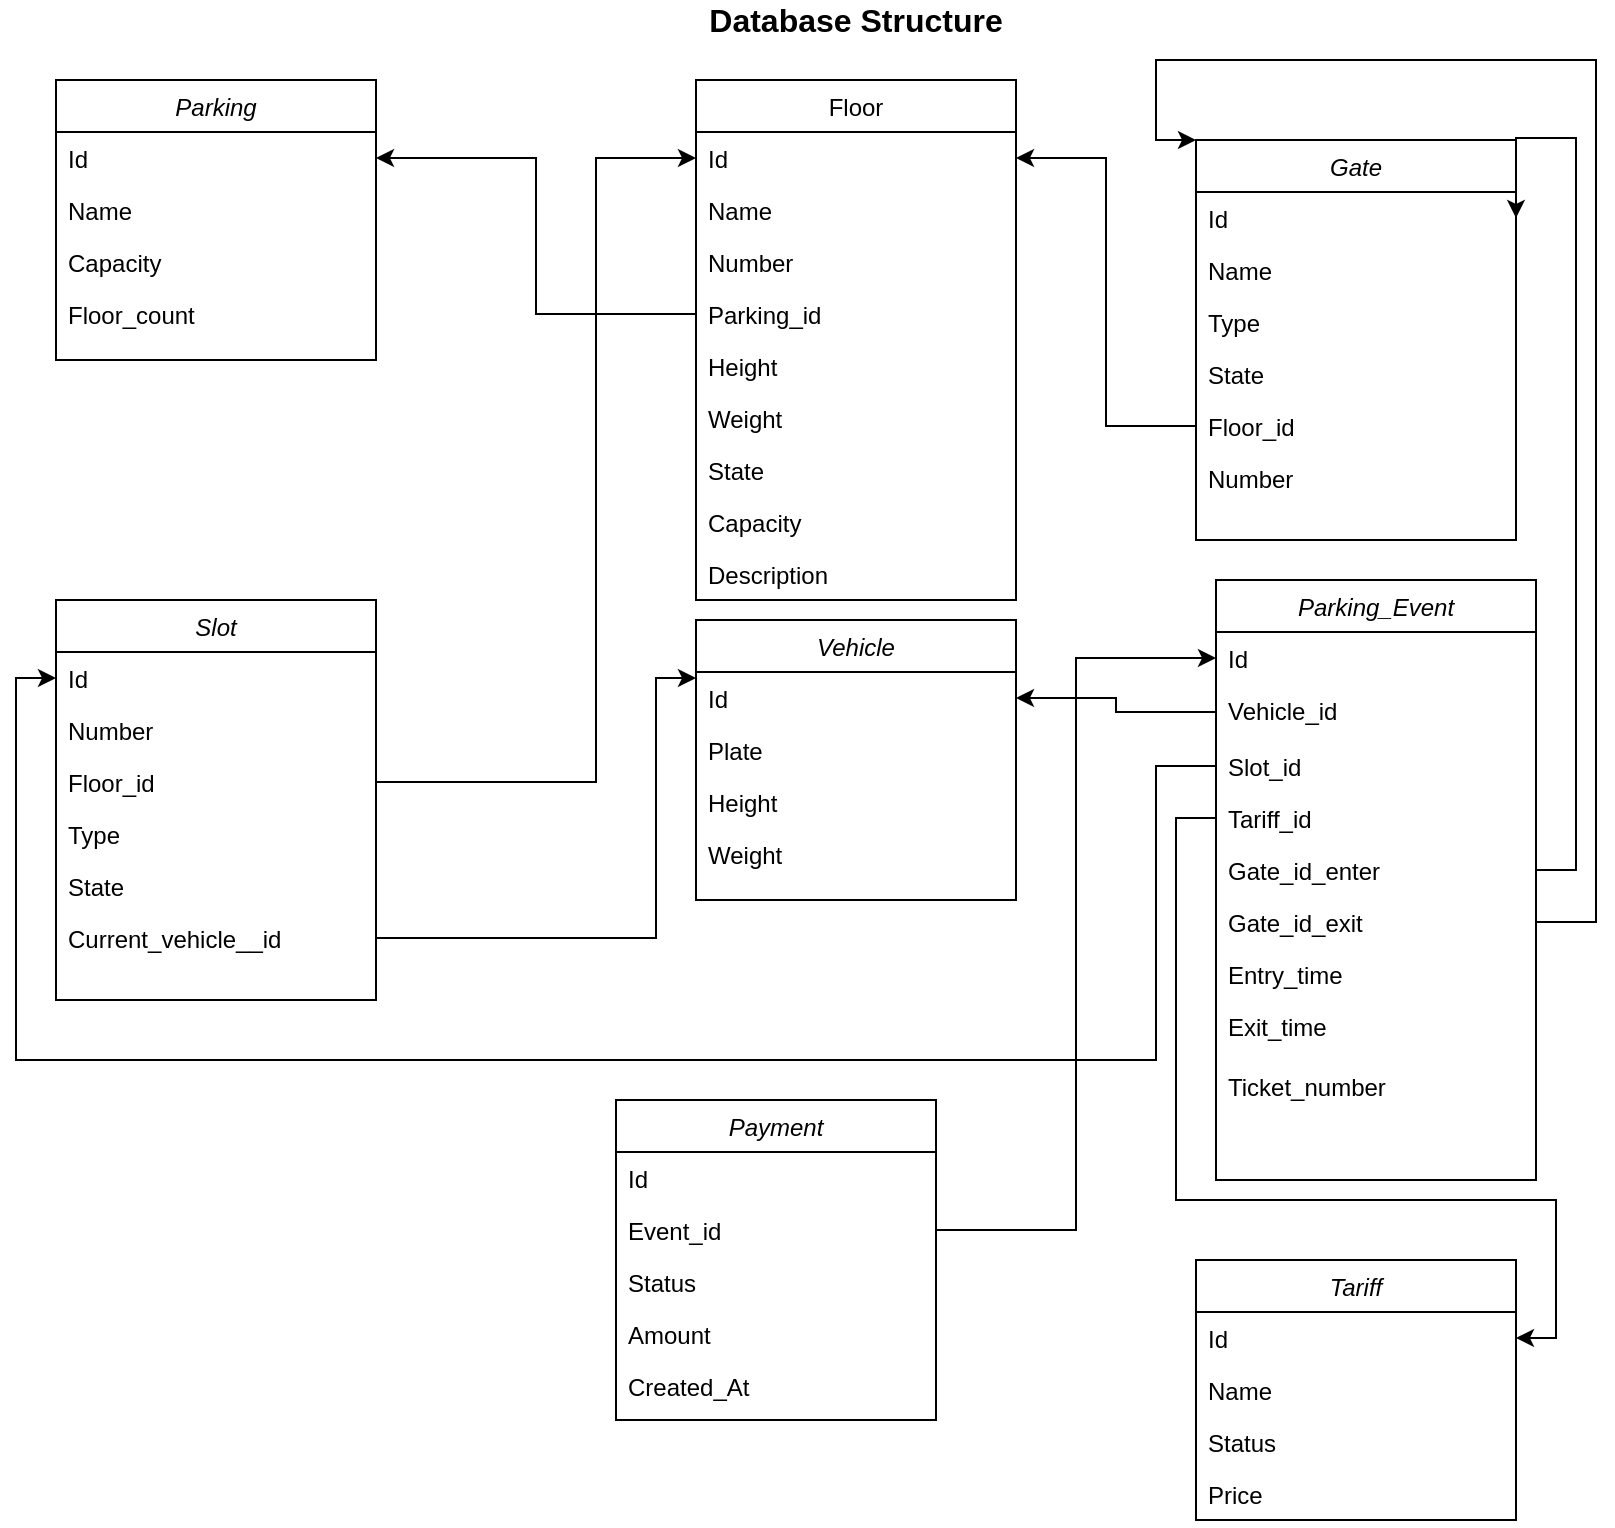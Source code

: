 <mxfile version="15.1.4" type="device"><diagram id="C5RBs43oDa-KdzZeNtuy" name="Page-1"><mxGraphModel dx="988" dy="637" grid="1" gridSize="10" guides="1" tooltips="1" connect="1" arrows="1" fold="1" page="1" pageScale="1" pageWidth="827" pageHeight="1169" math="0" shadow="0"><root><mxCell id="WIyWlLk6GJQsqaUBKTNV-0"/><mxCell id="WIyWlLk6GJQsqaUBKTNV-1" parent="WIyWlLk6GJQsqaUBKTNV-0"/><mxCell id="zkfFHV4jXpPFQw0GAbJ--0" value="Parking" style="swimlane;fontStyle=2;align=center;verticalAlign=top;childLayout=stackLayout;horizontal=1;startSize=26;horizontalStack=0;resizeParent=1;resizeLast=0;collapsible=1;marginBottom=0;rounded=0;shadow=0;strokeWidth=1;" parent="WIyWlLk6GJQsqaUBKTNV-1" vertex="1"><mxGeometry x="40" y="50" width="160" height="140" as="geometry"><mxRectangle x="230" y="140" width="160" height="26" as="alternateBounds"/></mxGeometry></mxCell><mxCell id="zkfFHV4jXpPFQw0GAbJ--1" value="Id" style="text;align=left;verticalAlign=top;spacingLeft=4;spacingRight=4;overflow=hidden;rotatable=0;points=[[0,0.5],[1,0.5]];portConstraint=eastwest;" parent="zkfFHV4jXpPFQw0GAbJ--0" vertex="1"><mxGeometry y="26" width="160" height="26" as="geometry"/></mxCell><mxCell id="zkfFHV4jXpPFQw0GAbJ--2" value="Name" style="text;align=left;verticalAlign=top;spacingLeft=4;spacingRight=4;overflow=hidden;rotatable=0;points=[[0,0.5],[1,0.5]];portConstraint=eastwest;rounded=0;shadow=0;html=0;" parent="zkfFHV4jXpPFQw0GAbJ--0" vertex="1"><mxGeometry y="52" width="160" height="26" as="geometry"/></mxCell><mxCell id="zkfFHV4jXpPFQw0GAbJ--3" value="Capacity" style="text;align=left;verticalAlign=top;spacingLeft=4;spacingRight=4;overflow=hidden;rotatable=0;points=[[0,0.5],[1,0.5]];portConstraint=eastwest;rounded=0;shadow=0;html=0;" parent="zkfFHV4jXpPFQw0GAbJ--0" vertex="1"><mxGeometry y="78" width="160" height="26" as="geometry"/></mxCell><mxCell id="SrZeSsQxBNKX_iyf5DDg-0" value="Floor_count" style="text;align=left;verticalAlign=top;spacingLeft=4;spacingRight=4;overflow=hidden;rotatable=0;points=[[0,0.5],[1,0.5]];portConstraint=eastwest;rounded=0;shadow=0;html=0;" vertex="1" parent="zkfFHV4jXpPFQw0GAbJ--0"><mxGeometry y="104" width="160" height="26" as="geometry"/></mxCell><mxCell id="zkfFHV4jXpPFQw0GAbJ--17" value="Floor" style="swimlane;fontStyle=0;align=center;verticalAlign=top;childLayout=stackLayout;horizontal=1;startSize=26;horizontalStack=0;resizeParent=1;resizeLast=0;collapsible=1;marginBottom=0;rounded=0;shadow=0;strokeWidth=1;" parent="WIyWlLk6GJQsqaUBKTNV-1" vertex="1"><mxGeometry x="360" y="50" width="160" height="260" as="geometry"><mxRectangle x="550" y="140" width="160" height="26" as="alternateBounds"/></mxGeometry></mxCell><mxCell id="zkfFHV4jXpPFQw0GAbJ--19" value="Id" style="text;align=left;verticalAlign=top;spacingLeft=4;spacingRight=4;overflow=hidden;rotatable=0;points=[[0,0.5],[1,0.5]];portConstraint=eastwest;rounded=0;shadow=0;html=0;" parent="zkfFHV4jXpPFQw0GAbJ--17" vertex="1"><mxGeometry y="26" width="160" height="26" as="geometry"/></mxCell><mxCell id="zkfFHV4jXpPFQw0GAbJ--20" value="Name" style="text;align=left;verticalAlign=top;spacingLeft=4;spacingRight=4;overflow=hidden;rotatable=0;points=[[0,0.5],[1,0.5]];portConstraint=eastwest;rounded=0;shadow=0;html=0;" parent="zkfFHV4jXpPFQw0GAbJ--17" vertex="1"><mxGeometry y="52" width="160" height="26" as="geometry"/></mxCell><mxCell id="zkfFHV4jXpPFQw0GAbJ--21" value="Number" style="text;align=left;verticalAlign=top;spacingLeft=4;spacingRight=4;overflow=hidden;rotatable=0;points=[[0,0.5],[1,0.5]];portConstraint=eastwest;rounded=0;shadow=0;html=0;" parent="zkfFHV4jXpPFQw0GAbJ--17" vertex="1"><mxGeometry y="78" width="160" height="26" as="geometry"/></mxCell><mxCell id="zkfFHV4jXpPFQw0GAbJ--22" value="Parking_id" style="text;align=left;verticalAlign=top;spacingLeft=4;spacingRight=4;overflow=hidden;rotatable=0;points=[[0,0.5],[1,0.5]];portConstraint=eastwest;rounded=0;shadow=0;html=0;" parent="zkfFHV4jXpPFQw0GAbJ--17" vertex="1"><mxGeometry y="104" width="160" height="26" as="geometry"/></mxCell><mxCell id="SrZeSsQxBNKX_iyf5DDg-3" value="Height" style="text;align=left;verticalAlign=top;spacingLeft=4;spacingRight=4;overflow=hidden;rotatable=0;points=[[0,0.5],[1,0.5]];portConstraint=eastwest;rounded=0;shadow=0;html=0;" vertex="1" parent="zkfFHV4jXpPFQw0GAbJ--17"><mxGeometry y="130" width="160" height="26" as="geometry"/></mxCell><mxCell id="SrZeSsQxBNKX_iyf5DDg-2" value="Weight" style="text;align=left;verticalAlign=top;spacingLeft=4;spacingRight=4;overflow=hidden;rotatable=0;points=[[0,0.5],[1,0.5]];portConstraint=eastwest;rounded=0;shadow=0;html=0;" vertex="1" parent="zkfFHV4jXpPFQw0GAbJ--17"><mxGeometry y="156" width="160" height="26" as="geometry"/></mxCell><mxCell id="SrZeSsQxBNKX_iyf5DDg-4" value="State" style="text;align=left;verticalAlign=top;spacingLeft=4;spacingRight=4;overflow=hidden;rotatable=0;points=[[0,0.5],[1,0.5]];portConstraint=eastwest;rounded=0;shadow=0;html=0;" vertex="1" parent="zkfFHV4jXpPFQw0GAbJ--17"><mxGeometry y="182" width="160" height="26" as="geometry"/></mxCell><mxCell id="SrZeSsQxBNKX_iyf5DDg-6" value="Capacity" style="text;align=left;verticalAlign=top;spacingLeft=4;spacingRight=4;overflow=hidden;rotatable=0;points=[[0,0.5],[1,0.5]];portConstraint=eastwest;rounded=0;shadow=0;html=0;" vertex="1" parent="zkfFHV4jXpPFQw0GAbJ--17"><mxGeometry y="208" width="160" height="26" as="geometry"/></mxCell><mxCell id="SrZeSsQxBNKX_iyf5DDg-60" value="Description" style="text;align=left;verticalAlign=top;spacingLeft=4;spacingRight=4;overflow=hidden;rotatable=0;points=[[0,0.5],[1,0.5]];portConstraint=eastwest;rounded=0;shadow=0;html=0;" vertex="1" parent="zkfFHV4jXpPFQw0GAbJ--17"><mxGeometry y="234" width="160" height="26" as="geometry"/></mxCell><mxCell id="SrZeSsQxBNKX_iyf5DDg-1" style="edgeStyle=orthogonalEdgeStyle;rounded=0;orthogonalLoop=1;jettySize=auto;html=1;" edge="1" parent="WIyWlLk6GJQsqaUBKTNV-1" source="zkfFHV4jXpPFQw0GAbJ--22" target="zkfFHV4jXpPFQw0GAbJ--1"><mxGeometry relative="1" as="geometry"/></mxCell><mxCell id="SrZeSsQxBNKX_iyf5DDg-7" value="Gate" style="swimlane;fontStyle=2;align=center;verticalAlign=top;childLayout=stackLayout;horizontal=1;startSize=26;horizontalStack=0;resizeParent=1;resizeLast=0;collapsible=1;marginBottom=0;rounded=0;shadow=0;strokeWidth=1;" vertex="1" parent="WIyWlLk6GJQsqaUBKTNV-1"><mxGeometry x="610" y="80" width="160" height="200" as="geometry"><mxRectangle x="230" y="140" width="160" height="26" as="alternateBounds"/></mxGeometry></mxCell><mxCell id="SrZeSsQxBNKX_iyf5DDg-8" value="Id" style="text;align=left;verticalAlign=top;spacingLeft=4;spacingRight=4;overflow=hidden;rotatable=0;points=[[0,0.5],[1,0.5]];portConstraint=eastwest;" vertex="1" parent="SrZeSsQxBNKX_iyf5DDg-7"><mxGeometry y="26" width="160" height="26" as="geometry"/></mxCell><mxCell id="SrZeSsQxBNKX_iyf5DDg-9" value="Name" style="text;align=left;verticalAlign=top;spacingLeft=4;spacingRight=4;overflow=hidden;rotatable=0;points=[[0,0.5],[1,0.5]];portConstraint=eastwest;rounded=0;shadow=0;html=0;" vertex="1" parent="SrZeSsQxBNKX_iyf5DDg-7"><mxGeometry y="52" width="160" height="26" as="geometry"/></mxCell><mxCell id="SrZeSsQxBNKX_iyf5DDg-10" value="Type" style="text;align=left;verticalAlign=top;spacingLeft=4;spacingRight=4;overflow=hidden;rotatable=0;points=[[0,0.5],[1,0.5]];portConstraint=eastwest;rounded=0;shadow=0;html=0;" vertex="1" parent="SrZeSsQxBNKX_iyf5DDg-7"><mxGeometry y="78" width="160" height="26" as="geometry"/></mxCell><mxCell id="SrZeSsQxBNKX_iyf5DDg-11" value="State" style="text;align=left;verticalAlign=top;spacingLeft=4;spacingRight=4;overflow=hidden;rotatable=0;points=[[0,0.5],[1,0.5]];portConstraint=eastwest;rounded=0;shadow=0;html=0;" vertex="1" parent="SrZeSsQxBNKX_iyf5DDg-7"><mxGeometry y="104" width="160" height="26" as="geometry"/></mxCell><mxCell id="SrZeSsQxBNKX_iyf5DDg-12" value="Floor_id" style="text;align=left;verticalAlign=top;spacingLeft=4;spacingRight=4;overflow=hidden;rotatable=0;points=[[0,0.5],[1,0.5]];portConstraint=eastwest;rounded=0;shadow=0;html=0;" vertex="1" parent="SrZeSsQxBNKX_iyf5DDg-7"><mxGeometry y="130" width="160" height="26" as="geometry"/></mxCell><mxCell id="SrZeSsQxBNKX_iyf5DDg-61" value="Number" style="text;align=left;verticalAlign=top;spacingLeft=4;spacingRight=4;overflow=hidden;rotatable=0;points=[[0,0.5],[1,0.5]];portConstraint=eastwest;rounded=0;shadow=0;html=0;" vertex="1" parent="SrZeSsQxBNKX_iyf5DDg-7"><mxGeometry y="156" width="160" height="26" as="geometry"/></mxCell><mxCell id="SrZeSsQxBNKX_iyf5DDg-13" style="edgeStyle=orthogonalEdgeStyle;rounded=0;orthogonalLoop=1;jettySize=auto;html=1;" edge="1" parent="WIyWlLk6GJQsqaUBKTNV-1" source="SrZeSsQxBNKX_iyf5DDg-12" target="zkfFHV4jXpPFQw0GAbJ--19"><mxGeometry relative="1" as="geometry"/></mxCell><mxCell id="SrZeSsQxBNKX_iyf5DDg-14" value="Slot" style="swimlane;fontStyle=2;align=center;verticalAlign=top;childLayout=stackLayout;horizontal=1;startSize=26;horizontalStack=0;resizeParent=1;resizeLast=0;collapsible=1;marginBottom=0;rounded=0;shadow=0;strokeWidth=1;" vertex="1" parent="WIyWlLk6GJQsqaUBKTNV-1"><mxGeometry x="40" y="310" width="160" height="200" as="geometry"><mxRectangle x="230" y="140" width="160" height="26" as="alternateBounds"/></mxGeometry></mxCell><mxCell id="SrZeSsQxBNKX_iyf5DDg-15" value="Id" style="text;align=left;verticalAlign=top;spacingLeft=4;spacingRight=4;overflow=hidden;rotatable=0;points=[[0,0.5],[1,0.5]];portConstraint=eastwest;" vertex="1" parent="SrZeSsQxBNKX_iyf5DDg-14"><mxGeometry y="26" width="160" height="26" as="geometry"/></mxCell><mxCell id="SrZeSsQxBNKX_iyf5DDg-16" value="Number" style="text;align=left;verticalAlign=top;spacingLeft=4;spacingRight=4;overflow=hidden;rotatable=0;points=[[0,0.5],[1,0.5]];portConstraint=eastwest;rounded=0;shadow=0;html=0;" vertex="1" parent="SrZeSsQxBNKX_iyf5DDg-14"><mxGeometry y="52" width="160" height="26" as="geometry"/></mxCell><mxCell id="SrZeSsQxBNKX_iyf5DDg-19" value="Floor_id" style="text;align=left;verticalAlign=top;spacingLeft=4;spacingRight=4;overflow=hidden;rotatable=0;points=[[0,0.5],[1,0.5]];portConstraint=eastwest;rounded=0;shadow=0;html=0;" vertex="1" parent="SrZeSsQxBNKX_iyf5DDg-14"><mxGeometry y="78" width="160" height="26" as="geometry"/></mxCell><mxCell id="SrZeSsQxBNKX_iyf5DDg-17" value="Type" style="text;align=left;verticalAlign=top;spacingLeft=4;spacingRight=4;overflow=hidden;rotatable=0;points=[[0,0.5],[1,0.5]];portConstraint=eastwest;rounded=0;shadow=0;html=0;" vertex="1" parent="SrZeSsQxBNKX_iyf5DDg-14"><mxGeometry y="104" width="160" height="26" as="geometry"/></mxCell><mxCell id="SrZeSsQxBNKX_iyf5DDg-18" value="State" style="text;align=left;verticalAlign=top;spacingLeft=4;spacingRight=4;overflow=hidden;rotatable=0;points=[[0,0.5],[1,0.5]];portConstraint=eastwest;rounded=0;shadow=0;html=0;" vertex="1" parent="SrZeSsQxBNKX_iyf5DDg-14"><mxGeometry y="130" width="160" height="26" as="geometry"/></mxCell><mxCell id="SrZeSsQxBNKX_iyf5DDg-20" value="Current_vehicle__id" style="text;align=left;verticalAlign=top;spacingLeft=4;spacingRight=4;overflow=hidden;rotatable=0;points=[[0,0.5],[1,0.5]];portConstraint=eastwest;rounded=0;shadow=0;html=0;" vertex="1" parent="SrZeSsQxBNKX_iyf5DDg-14"><mxGeometry y="156" width="160" height="26" as="geometry"/></mxCell><mxCell id="SrZeSsQxBNKX_iyf5DDg-21" style="edgeStyle=orthogonalEdgeStyle;rounded=0;orthogonalLoop=1;jettySize=auto;html=1;entryX=0;entryY=0.5;entryDx=0;entryDy=0;" edge="1" parent="WIyWlLk6GJQsqaUBKTNV-1" source="SrZeSsQxBNKX_iyf5DDg-19" target="zkfFHV4jXpPFQw0GAbJ--19"><mxGeometry relative="1" as="geometry"><mxPoint x="330" y="90" as="targetPoint"/><Array as="points"><mxPoint x="310" y="401"/><mxPoint x="310" y="89"/></Array></mxGeometry></mxCell><mxCell id="SrZeSsQxBNKX_iyf5DDg-22" value="Vehicle" style="swimlane;fontStyle=2;align=center;verticalAlign=top;childLayout=stackLayout;horizontal=1;startSize=26;horizontalStack=0;resizeParent=1;resizeLast=0;collapsible=1;marginBottom=0;rounded=0;shadow=0;strokeWidth=1;" vertex="1" parent="WIyWlLk6GJQsqaUBKTNV-1"><mxGeometry x="360" y="320" width="160" height="140" as="geometry"><mxRectangle x="230" y="140" width="160" height="26" as="alternateBounds"/></mxGeometry></mxCell><mxCell id="SrZeSsQxBNKX_iyf5DDg-23" value="Id" style="text;align=left;verticalAlign=top;spacingLeft=4;spacingRight=4;overflow=hidden;rotatable=0;points=[[0,0.5],[1,0.5]];portConstraint=eastwest;" vertex="1" parent="SrZeSsQxBNKX_iyf5DDg-22"><mxGeometry y="26" width="160" height="26" as="geometry"/></mxCell><mxCell id="SrZeSsQxBNKX_iyf5DDg-24" value="Plate" style="text;align=left;verticalAlign=top;spacingLeft=4;spacingRight=4;overflow=hidden;rotatable=0;points=[[0,0.5],[1,0.5]];portConstraint=eastwest;rounded=0;shadow=0;html=0;" vertex="1" parent="SrZeSsQxBNKX_iyf5DDg-22"><mxGeometry y="52" width="160" height="26" as="geometry"/></mxCell><mxCell id="SrZeSsQxBNKX_iyf5DDg-28" value="Height" style="text;align=left;verticalAlign=top;spacingLeft=4;spacingRight=4;overflow=hidden;rotatable=0;points=[[0,0.5],[1,0.5]];portConstraint=eastwest;rounded=0;shadow=0;html=0;" vertex="1" parent="SrZeSsQxBNKX_iyf5DDg-22"><mxGeometry y="78" width="160" height="26" as="geometry"/></mxCell><mxCell id="SrZeSsQxBNKX_iyf5DDg-29" value="Weight" style="text;align=left;verticalAlign=top;spacingLeft=4;spacingRight=4;overflow=hidden;rotatable=0;points=[[0,0.5],[1,0.5]];portConstraint=eastwest;rounded=0;shadow=0;html=0;" vertex="1" parent="SrZeSsQxBNKX_iyf5DDg-22"><mxGeometry y="104" width="160" height="26" as="geometry"/></mxCell><mxCell id="SrZeSsQxBNKX_iyf5DDg-30" style="edgeStyle=orthogonalEdgeStyle;rounded=0;orthogonalLoop=1;jettySize=auto;html=1;" edge="1" parent="WIyWlLk6GJQsqaUBKTNV-1" source="SrZeSsQxBNKX_iyf5DDg-20" target="SrZeSsQxBNKX_iyf5DDg-23"><mxGeometry relative="1" as="geometry"><Array as="points"><mxPoint x="340" y="479"/><mxPoint x="340" y="349"/></Array></mxGeometry></mxCell><mxCell id="SrZeSsQxBNKX_iyf5DDg-31" value="Payment" style="swimlane;fontStyle=2;align=center;verticalAlign=top;childLayout=stackLayout;horizontal=1;startSize=26;horizontalStack=0;resizeParent=1;resizeLast=0;collapsible=1;marginBottom=0;rounded=0;shadow=0;strokeWidth=1;" vertex="1" parent="WIyWlLk6GJQsqaUBKTNV-1"><mxGeometry x="320" y="560" width="160" height="160" as="geometry"><mxRectangle x="230" y="140" width="160" height="26" as="alternateBounds"/></mxGeometry></mxCell><mxCell id="SrZeSsQxBNKX_iyf5DDg-32" value="Id" style="text;align=left;verticalAlign=top;spacingLeft=4;spacingRight=4;overflow=hidden;rotatable=0;points=[[0,0.5],[1,0.5]];portConstraint=eastwest;" vertex="1" parent="SrZeSsQxBNKX_iyf5DDg-31"><mxGeometry y="26" width="160" height="26" as="geometry"/></mxCell><mxCell id="SrZeSsQxBNKX_iyf5DDg-33" value="Event_id" style="text;align=left;verticalAlign=top;spacingLeft=4;spacingRight=4;overflow=hidden;rotatable=0;points=[[0,0.5],[1,0.5]];portConstraint=eastwest;rounded=0;shadow=0;html=0;" vertex="1" parent="SrZeSsQxBNKX_iyf5DDg-31"><mxGeometry y="52" width="160" height="26" as="geometry"/></mxCell><mxCell id="SrZeSsQxBNKX_iyf5DDg-34" value="Status" style="text;align=left;verticalAlign=top;spacingLeft=4;spacingRight=4;overflow=hidden;rotatable=0;points=[[0,0.5],[1,0.5]];portConstraint=eastwest;rounded=0;shadow=0;html=0;" vertex="1" parent="SrZeSsQxBNKX_iyf5DDg-31"><mxGeometry y="78" width="160" height="26" as="geometry"/></mxCell><mxCell id="SrZeSsQxBNKX_iyf5DDg-36" value="Amount" style="text;align=left;verticalAlign=top;spacingLeft=4;spacingRight=4;overflow=hidden;rotatable=0;points=[[0,0.5],[1,0.5]];portConstraint=eastwest;rounded=0;shadow=0;html=0;" vertex="1" parent="SrZeSsQxBNKX_iyf5DDg-31"><mxGeometry y="104" width="160" height="26" as="geometry"/></mxCell><mxCell id="SrZeSsQxBNKX_iyf5DDg-35" value="Created_At" style="text;align=left;verticalAlign=top;spacingLeft=4;spacingRight=4;overflow=hidden;rotatable=0;points=[[0,0.5],[1,0.5]];portConstraint=eastwest;rounded=0;shadow=0;html=0;" vertex="1" parent="SrZeSsQxBNKX_iyf5DDg-31"><mxGeometry y="130" width="160" height="26" as="geometry"/></mxCell><mxCell id="SrZeSsQxBNKX_iyf5DDg-37" value="Parking_Event" style="swimlane;fontStyle=2;align=center;verticalAlign=top;childLayout=stackLayout;horizontal=1;startSize=26;horizontalStack=0;resizeParent=1;resizeLast=0;collapsible=1;marginBottom=0;rounded=0;shadow=0;strokeWidth=1;" vertex="1" parent="WIyWlLk6GJQsqaUBKTNV-1"><mxGeometry x="620" y="300" width="160" height="300" as="geometry"><mxRectangle x="230" y="140" width="160" height="26" as="alternateBounds"/></mxGeometry></mxCell><mxCell id="SrZeSsQxBNKX_iyf5DDg-38" value="Id" style="text;align=left;verticalAlign=top;spacingLeft=4;spacingRight=4;overflow=hidden;rotatable=0;points=[[0,0.5],[1,0.5]];portConstraint=eastwest;" vertex="1" parent="SrZeSsQxBNKX_iyf5DDg-37"><mxGeometry y="26" width="160" height="26" as="geometry"/></mxCell><mxCell id="SrZeSsQxBNKX_iyf5DDg-39" value="Vehicle_id" style="text;align=left;verticalAlign=top;spacingLeft=4;spacingRight=4;overflow=hidden;rotatable=0;points=[[0,0.5],[1,0.5]];portConstraint=eastwest;rounded=0;shadow=0;html=0;" vertex="1" parent="SrZeSsQxBNKX_iyf5DDg-37"><mxGeometry y="52" width="160" height="28" as="geometry"/></mxCell><mxCell id="SrZeSsQxBNKX_iyf5DDg-40" value="Slot_id" style="text;align=left;verticalAlign=top;spacingLeft=4;spacingRight=4;overflow=hidden;rotatable=0;points=[[0,0.5],[1,0.5]];portConstraint=eastwest;rounded=0;shadow=0;html=0;" vertex="1" parent="SrZeSsQxBNKX_iyf5DDg-37"><mxGeometry y="80" width="160" height="26" as="geometry"/></mxCell><mxCell id="SrZeSsQxBNKX_iyf5DDg-41" value="Tariff_id" style="text;align=left;verticalAlign=top;spacingLeft=4;spacingRight=4;overflow=hidden;rotatable=0;points=[[0,0.5],[1,0.5]];portConstraint=eastwest;rounded=0;shadow=0;html=0;" vertex="1" parent="SrZeSsQxBNKX_iyf5DDg-37"><mxGeometry y="106" width="160" height="26" as="geometry"/></mxCell><mxCell id="SrZeSsQxBNKX_iyf5DDg-42" value="Gate_id_enter" style="text;align=left;verticalAlign=top;spacingLeft=4;spacingRight=4;overflow=hidden;rotatable=0;points=[[0,0.5],[1,0.5]];portConstraint=eastwest;rounded=0;shadow=0;html=0;" vertex="1" parent="SrZeSsQxBNKX_iyf5DDg-37"><mxGeometry y="132" width="160" height="26" as="geometry"/></mxCell><mxCell id="SrZeSsQxBNKX_iyf5DDg-43" value="Gate_id_exit" style="text;align=left;verticalAlign=top;spacingLeft=4;spacingRight=4;overflow=hidden;rotatable=0;points=[[0,0.5],[1,0.5]];portConstraint=eastwest;rounded=0;shadow=0;html=0;" vertex="1" parent="SrZeSsQxBNKX_iyf5DDg-37"><mxGeometry y="158" width="160" height="26" as="geometry"/></mxCell><mxCell id="SrZeSsQxBNKX_iyf5DDg-44" value="Entry_time" style="text;align=left;verticalAlign=top;spacingLeft=4;spacingRight=4;overflow=hidden;rotatable=0;points=[[0,0.5],[1,0.5]];portConstraint=eastwest;rounded=0;shadow=0;html=0;" vertex="1" parent="SrZeSsQxBNKX_iyf5DDg-37"><mxGeometry y="184" width="160" height="26" as="geometry"/></mxCell><mxCell id="SrZeSsQxBNKX_iyf5DDg-46" value="Exit_time" style="text;align=left;verticalAlign=top;spacingLeft=4;spacingRight=4;overflow=hidden;rotatable=0;points=[[0,0.5],[1,0.5]];portConstraint=eastwest;rounded=0;shadow=0;html=0;" vertex="1" parent="SrZeSsQxBNKX_iyf5DDg-37"><mxGeometry y="210" width="160" height="30" as="geometry"/></mxCell><mxCell id="SrZeSsQxBNKX_iyf5DDg-45" value="Ticket_number" style="text;align=left;verticalAlign=top;spacingLeft=4;spacingRight=4;overflow=hidden;rotatable=0;points=[[0,0.5],[1,0.5]];portConstraint=eastwest;rounded=0;shadow=0;html=0;" vertex="1" parent="SrZeSsQxBNKX_iyf5DDg-37"><mxGeometry y="240" width="160" height="30" as="geometry"/></mxCell><mxCell id="SrZeSsQxBNKX_iyf5DDg-47" style="edgeStyle=orthogonalEdgeStyle;rounded=0;orthogonalLoop=1;jettySize=auto;html=1;" edge="1" parent="WIyWlLk6GJQsqaUBKTNV-1" source="SrZeSsQxBNKX_iyf5DDg-39" target="SrZeSsQxBNKX_iyf5DDg-23"><mxGeometry relative="1" as="geometry"/></mxCell><mxCell id="SrZeSsQxBNKX_iyf5DDg-48" style="edgeStyle=orthogonalEdgeStyle;rounded=0;orthogonalLoop=1;jettySize=auto;html=1;entryX=0;entryY=0.5;entryDx=0;entryDy=0;" edge="1" parent="WIyWlLk6GJQsqaUBKTNV-1" source="SrZeSsQxBNKX_iyf5DDg-40" target="SrZeSsQxBNKX_iyf5DDg-15"><mxGeometry relative="1" as="geometry"><mxPoint x="160" y="550" as="targetPoint"/><Array as="points"><mxPoint x="590" y="393"/><mxPoint x="590" y="540"/><mxPoint x="20" y="540"/><mxPoint x="20" y="349"/></Array></mxGeometry></mxCell><mxCell id="SrZeSsQxBNKX_iyf5DDg-49" style="edgeStyle=orthogonalEdgeStyle;rounded=0;orthogonalLoop=1;jettySize=auto;html=1;entryX=1;entryY=0.5;entryDx=0;entryDy=0;" edge="1" parent="WIyWlLk6GJQsqaUBKTNV-1" source="SrZeSsQxBNKX_iyf5DDg-42" target="SrZeSsQxBNKX_iyf5DDg-8"><mxGeometry relative="1" as="geometry"><mxPoint x="810" y="160" as="targetPoint"/><Array as="points"><mxPoint x="800" y="445"/><mxPoint x="800" y="79"/></Array></mxGeometry></mxCell><mxCell id="SrZeSsQxBNKX_iyf5DDg-50" style="edgeStyle=orthogonalEdgeStyle;rounded=0;orthogonalLoop=1;jettySize=auto;html=1;" edge="1" parent="WIyWlLk6GJQsqaUBKTNV-1" source="SrZeSsQxBNKX_iyf5DDg-43"><mxGeometry relative="1" as="geometry"><mxPoint x="610" y="80" as="targetPoint"/><Array as="points"><mxPoint x="810" y="471"/><mxPoint x="810" y="40"/><mxPoint x="590" y="40"/><mxPoint x="590" y="80"/></Array></mxGeometry></mxCell><mxCell id="SrZeSsQxBNKX_iyf5DDg-51" style="edgeStyle=orthogonalEdgeStyle;rounded=0;orthogonalLoop=1;jettySize=auto;html=1;" edge="1" parent="WIyWlLk6GJQsqaUBKTNV-1" source="SrZeSsQxBNKX_iyf5DDg-33" target="SrZeSsQxBNKX_iyf5DDg-38"><mxGeometry relative="1" as="geometry"/></mxCell><mxCell id="SrZeSsQxBNKX_iyf5DDg-52" value="Tariff" style="swimlane;fontStyle=2;align=center;verticalAlign=top;childLayout=stackLayout;horizontal=1;startSize=26;horizontalStack=0;resizeParent=1;resizeLast=0;collapsible=1;marginBottom=0;rounded=0;shadow=0;strokeWidth=1;" vertex="1" parent="WIyWlLk6GJQsqaUBKTNV-1"><mxGeometry x="610" y="640" width="160" height="130" as="geometry"><mxRectangle x="230" y="140" width="160" height="26" as="alternateBounds"/></mxGeometry></mxCell><mxCell id="SrZeSsQxBNKX_iyf5DDg-53" value="Id" style="text;align=left;verticalAlign=top;spacingLeft=4;spacingRight=4;overflow=hidden;rotatable=0;points=[[0,0.5],[1,0.5]];portConstraint=eastwest;" vertex="1" parent="SrZeSsQxBNKX_iyf5DDg-52"><mxGeometry y="26" width="160" height="26" as="geometry"/></mxCell><mxCell id="SrZeSsQxBNKX_iyf5DDg-54" value="Name" style="text;align=left;verticalAlign=top;spacingLeft=4;spacingRight=4;overflow=hidden;rotatable=0;points=[[0,0.5],[1,0.5]];portConstraint=eastwest;rounded=0;shadow=0;html=0;" vertex="1" parent="SrZeSsQxBNKX_iyf5DDg-52"><mxGeometry y="52" width="160" height="26" as="geometry"/></mxCell><mxCell id="SrZeSsQxBNKX_iyf5DDg-55" value="Status" style="text;align=left;verticalAlign=top;spacingLeft=4;spacingRight=4;overflow=hidden;rotatable=0;points=[[0,0.5],[1,0.5]];portConstraint=eastwest;rounded=0;shadow=0;html=0;" vertex="1" parent="SrZeSsQxBNKX_iyf5DDg-52"><mxGeometry y="78" width="160" height="26" as="geometry"/></mxCell><mxCell id="SrZeSsQxBNKX_iyf5DDg-56" value="Price" style="text;align=left;verticalAlign=top;spacingLeft=4;spacingRight=4;overflow=hidden;rotatable=0;points=[[0,0.5],[1,0.5]];portConstraint=eastwest;rounded=0;shadow=0;html=0;" vertex="1" parent="SrZeSsQxBNKX_iyf5DDg-52"><mxGeometry y="104" width="160" height="26" as="geometry"/></mxCell><mxCell id="SrZeSsQxBNKX_iyf5DDg-59" style="edgeStyle=orthogonalEdgeStyle;rounded=0;orthogonalLoop=1;jettySize=auto;html=1;" edge="1" parent="WIyWlLk6GJQsqaUBKTNV-1" source="SrZeSsQxBNKX_iyf5DDg-41" target="SrZeSsQxBNKX_iyf5DDg-53"><mxGeometry relative="1" as="geometry"><Array as="points"><mxPoint x="600" y="419"/><mxPoint x="600" y="610"/><mxPoint x="790" y="610"/><mxPoint x="790" y="679"/></Array></mxGeometry></mxCell><mxCell id="SrZeSsQxBNKX_iyf5DDg-62" value="&lt;b&gt;&lt;font style=&quot;font-size: 16px&quot;&gt;Database Structure&lt;/font&gt;&lt;/b&gt;" style="text;html=1;strokeColor=none;fillColor=none;align=center;verticalAlign=middle;whiteSpace=wrap;rounded=0;" vertex="1" parent="WIyWlLk6GJQsqaUBKTNV-1"><mxGeometry x="335" y="10" width="210" height="20" as="geometry"/></mxCell></root></mxGraphModel></diagram></mxfile>